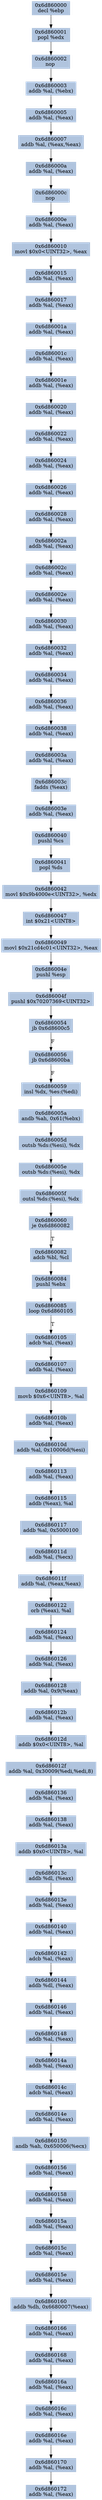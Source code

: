 digraph G {
node[shape=rectangle,style=filled,fillcolor=lightsteelblue,color=lightsteelblue]
bgcolor="transparent"
a0x6d860000decl_ebp[label="0x6d860000\ndecl %ebp"];
a0x6d860001popl_edx[label="0x6d860001\npopl %edx"];
a0x6d860002nop_[label="0x6d860002\nnop "];
a0x6d860003addb_al_ebx_[label="0x6d860003\naddb %al, (%ebx)"];
a0x6d860005addb_al_eax_[label="0x6d860005\naddb %al, (%eax)"];
a0x6d860007addb_al_eaxeax_[label="0x6d860007\naddb %al, (%eax,%eax)"];
a0x6d86000aaddb_al_eax_[label="0x6d86000a\naddb %al, (%eax)"];
a0x6d86000cnop_[label="0x6d86000c\nnop "];
a0x6d86000eaddb_al_eax_[label="0x6d86000e\naddb %al, (%eax)"];
a0x6d860010movl_0x0UINT32_eax[label="0x6d860010\nmovl $0x0<UINT32>, %eax"];
a0x6d860015addb_al_eax_[label="0x6d860015\naddb %al, (%eax)"];
a0x6d860017addb_al_eax_[label="0x6d860017\naddb %al, (%eax)"];
a0x6d86001aaddb_al_eax_[label="0x6d86001a\naddb %al, (%eax)"];
a0x6d86001caddb_al_eax_[label="0x6d86001c\naddb %al, (%eax)"];
a0x6d86001eaddb_al_eax_[label="0x6d86001e\naddb %al, (%eax)"];
a0x6d860020addb_al_eax_[label="0x6d860020\naddb %al, (%eax)"];
a0x6d860022addb_al_eax_[label="0x6d860022\naddb %al, (%eax)"];
a0x6d860024addb_al_eax_[label="0x6d860024\naddb %al, (%eax)"];
a0x6d860026addb_al_eax_[label="0x6d860026\naddb %al, (%eax)"];
a0x6d860028addb_al_eax_[label="0x6d860028\naddb %al, (%eax)"];
a0x6d86002aaddb_al_eax_[label="0x6d86002a\naddb %al, (%eax)"];
a0x6d86002caddb_al_eax_[label="0x6d86002c\naddb %al, (%eax)"];
a0x6d86002eaddb_al_eax_[label="0x6d86002e\naddb %al, (%eax)"];
a0x6d860030addb_al_eax_[label="0x6d860030\naddb %al, (%eax)"];
a0x6d860032addb_al_eax_[label="0x6d860032\naddb %al, (%eax)"];
a0x6d860034addb_al_eax_[label="0x6d860034\naddb %al, (%eax)"];
a0x6d860036addb_al_eax_[label="0x6d860036\naddb %al, (%eax)"];
a0x6d860038addb_al_eax_[label="0x6d860038\naddb %al, (%eax)"];
a0x6d86003aaddb_al_eax_[label="0x6d86003a\naddb %al, (%eax)"];
a0x6d86003cfadds_eax_[label="0x6d86003c\nfadds (%eax)"];
a0x6d86003eaddb_al_eax_[label="0x6d86003e\naddb %al, (%eax)"];
a0x6d860040pushl_cs[label="0x6d860040\npushl %cs"];
a0x6d860041popl_ds[label="0x6d860041\npopl %ds"];
a0x6d860042movl_0x9b4000eUINT32_edx[label="0x6d860042\nmovl $0x9b4000e<UINT32>, %edx"];
a0x6d860047int_0x21UINT8[label="0x6d860047\nint $0x21<UINT8>"];
a0x6d860049movl_0x21cd4c01UINT32_eax[label="0x6d860049\nmovl $0x21cd4c01<UINT32>, %eax"];
a0x6d86004epushl_esp[label="0x6d86004e\npushl %esp"];
a0x6d86004fpushl_0x70207369UINT32[label="0x6d86004f\npushl $0x70207369<UINT32>"];
a0x6d860054jb_0x6d8600c5[label="0x6d860054\njb 0x6d8600c5"];
a0x6d860056jb_0x6d8600ba[label="0x6d860056\njb 0x6d8600ba"];
a0x6d860059insl_dx_es_edi_[label="0x6d860059\ninsl %dx, %es:(%edi)"];
a0x6d86005aandb_ah_0x61ebx_[label="0x6d86005a\nandb %ah, 0x61(%ebx)"];
a0x6d86005doutsb_ds_esi__dx[label="0x6d86005d\noutsb %ds:(%esi), %dx"];
a0x6d86005eoutsb_ds_esi__dx[label="0x6d86005e\noutsb %ds:(%esi), %dx"];
a0x6d86005foutsl_ds_esi__dx[label="0x6d86005f\noutsl %ds:(%esi), %dx"];
a0x6d860060je_0x6d860082[label="0x6d860060\nje 0x6d860082"];
a0x6d860082adcb_bl_cl[label="0x6d860082\nadcb %bl, %cl"];
a0x6d860084pushl_ebx[label="0x6d860084\npushl %ebx"];
a0x6d860085loop_0x6d860105[label="0x6d860085\nloop 0x6d860105"];
a0x6d860105adcb_al_eax_[label="0x6d860105\nadcb %al, (%eax)"];
a0x6d860107addb_al_eax_[label="0x6d860107\naddb %al, (%eax)"];
a0x6d860109movb_0x6UINT8_al[label="0x6d860109\nmovb $0x6<UINT8>, %al"];
a0x6d86010baddb_al_eax_[label="0x6d86010b\naddb %al, (%eax)"];
a0x6d86010daddb_al_0x10006desi_[label="0x6d86010d\naddb %al, 0x10006d(%esi)"];
a0x6d860113addb_al_eax_[label="0x6d860113\naddb %al, (%eax)"];
a0x6d860115addb_eax__al[label="0x6d860115\naddb (%eax), %al"];
a0x6d860117addb_al_0x5000100[label="0x6d860117\naddb %al, 0x5000100"];
a0x6d86011daddb_al_ecx_[label="0x6d86011d\naddb %al, (%ecx)"];
a0x6d86011faddb_al_eaxeax_[label="0x6d86011f\naddb %al, (%eax,%eax)"];
a0x6d860122orb_eax__al[label="0x6d860122\norb (%eax), %al"];
a0x6d860124addb_al_eax_[label="0x6d860124\naddb %al, (%eax)"];
a0x6d860126addb_al_eax_[label="0x6d860126\naddb %al, (%eax)"];
a0x6d860128addb_al_0x9eax_[label="0x6d860128\naddb %al, 0x9(%eax)"];
a0x6d86012baddb_al_eax_[label="0x6d86012b\naddb %al, (%eax)"];
a0x6d86012daddb_0x0UINT8_al[label="0x6d86012d\naddb $0x0<UINT8>, %al"];
a0x6d86012faddb_al_0x30009ediedi8_[label="0x6d86012f\naddb %al, 0x30009(%edi,%edi,8)"];
a0x6d860136addb_al_eax_[label="0x6d860136\naddb %al, (%eax)"];
a0x6d860138addb_al_eax_[label="0x6d860138\naddb %al, (%eax)"];
a0x6d86013aaddb_0x0UINT8_al[label="0x6d86013a\naddb $0x0<UINT8>, %al"];
a0x6d86013caddb_dl_eax_[label="0x6d86013c\naddb %dl, (%eax)"];
a0x6d86013eaddb_al_eax_[label="0x6d86013e\naddb %al, (%eax)"];
a0x6d860140addb_al_eax_[label="0x6d860140\naddb %al, (%eax)"];
a0x6d860142adcb_al_eax_[label="0x6d860142\nadcb %al, (%eax)"];
a0x6d860144addb_dl_eax_[label="0x6d860144\naddb %dl, (%eax)"];
a0x6d860146addb_al_eax_[label="0x6d860146\naddb %al, (%eax)"];
a0x6d860148addb_al_eax_[label="0x6d860148\naddb %al, (%eax)"];
a0x6d86014aaddb_al_eax_[label="0x6d86014a\naddb %al, (%eax)"];
a0x6d86014cadcb_al_eax_[label="0x6d86014c\nadcb %al, (%eax)"];
a0x6d86014eaddb_al_eax_[label="0x6d86014e\naddb %al, (%eax)"];
a0x6d860150andb_ah_0x650006ecx_[label="0x6d860150\nandb %ah, 0x650006(%ecx)"];
a0x6d860156addb_al_eax_[label="0x6d860156\naddb %al, (%eax)"];
a0x6d860158addb_al_eax_[label="0x6d860158\naddb %al, (%eax)"];
a0x6d86015aaddb_al_eax_[label="0x6d86015a\naddb %al, (%eax)"];
a0x6d86015caddb_al_eax_[label="0x6d86015c\naddb %al, (%eax)"];
a0x6d86015eaddb_al_eax_[label="0x6d86015e\naddb %al, (%eax)"];
a0x6d860160addb_dh_0x6680007eax_[label="0x6d860160\naddb %dh, 0x6680007(%eax)"];
a0x6d860166addb_al_eax_[label="0x6d860166\naddb %al, (%eax)"];
a0x6d860168addb_al_eax_[label="0x6d860168\naddb %al, (%eax)"];
a0x6d86016aaddb_al_eax_[label="0x6d86016a\naddb %al, (%eax)"];
a0x6d86016caddb_al_eax_[label="0x6d86016c\naddb %al, (%eax)"];
a0x6d86016eaddb_al_eax_[label="0x6d86016e\naddb %al, (%eax)"];
a0x6d860170addb_al_eax_[label="0x6d860170\naddb %al, (%eax)"];
a0x6d860172addb_al_eax_[label="0x6d860172\naddb %al, (%eax)"];
a0x6d860000decl_ebp -> a0x6d860001popl_edx [color="#000000"];
a0x6d860001popl_edx -> a0x6d860002nop_ [color="#000000"];
a0x6d860002nop_ -> a0x6d860003addb_al_ebx_ [color="#000000"];
a0x6d860003addb_al_ebx_ -> a0x6d860005addb_al_eax_ [color="#000000"];
a0x6d860005addb_al_eax_ -> a0x6d860007addb_al_eaxeax_ [color="#000000"];
a0x6d860007addb_al_eaxeax_ -> a0x6d86000aaddb_al_eax_ [color="#000000"];
a0x6d86000aaddb_al_eax_ -> a0x6d86000cnop_ [color="#000000"];
a0x6d86000cnop_ -> a0x6d86000eaddb_al_eax_ [color="#000000"];
a0x6d86000eaddb_al_eax_ -> a0x6d860010movl_0x0UINT32_eax [color="#000000"];
a0x6d860010movl_0x0UINT32_eax -> a0x6d860015addb_al_eax_ [color="#000000"];
a0x6d860015addb_al_eax_ -> a0x6d860017addb_al_eax_ [color="#000000"];
a0x6d860017addb_al_eax_ -> a0x6d86001aaddb_al_eax_ [color="#000000"];
a0x6d86001aaddb_al_eax_ -> a0x6d86001caddb_al_eax_ [color="#000000"];
a0x6d86001caddb_al_eax_ -> a0x6d86001eaddb_al_eax_ [color="#000000"];
a0x6d86001eaddb_al_eax_ -> a0x6d860020addb_al_eax_ [color="#000000"];
a0x6d860020addb_al_eax_ -> a0x6d860022addb_al_eax_ [color="#000000"];
a0x6d860022addb_al_eax_ -> a0x6d860024addb_al_eax_ [color="#000000"];
a0x6d860024addb_al_eax_ -> a0x6d860026addb_al_eax_ [color="#000000"];
a0x6d860026addb_al_eax_ -> a0x6d860028addb_al_eax_ [color="#000000"];
a0x6d860028addb_al_eax_ -> a0x6d86002aaddb_al_eax_ [color="#000000"];
a0x6d86002aaddb_al_eax_ -> a0x6d86002caddb_al_eax_ [color="#000000"];
a0x6d86002caddb_al_eax_ -> a0x6d86002eaddb_al_eax_ [color="#000000"];
a0x6d86002eaddb_al_eax_ -> a0x6d860030addb_al_eax_ [color="#000000"];
a0x6d860030addb_al_eax_ -> a0x6d860032addb_al_eax_ [color="#000000"];
a0x6d860032addb_al_eax_ -> a0x6d860034addb_al_eax_ [color="#000000"];
a0x6d860034addb_al_eax_ -> a0x6d860036addb_al_eax_ [color="#000000"];
a0x6d860036addb_al_eax_ -> a0x6d860038addb_al_eax_ [color="#000000"];
a0x6d860038addb_al_eax_ -> a0x6d86003aaddb_al_eax_ [color="#000000"];
a0x6d86003aaddb_al_eax_ -> a0x6d86003cfadds_eax_ [color="#000000"];
a0x6d86003cfadds_eax_ -> a0x6d86003eaddb_al_eax_ [color="#000000"];
a0x6d86003eaddb_al_eax_ -> a0x6d860040pushl_cs [color="#000000"];
a0x6d860040pushl_cs -> a0x6d860041popl_ds [color="#000000"];
a0x6d860041popl_ds -> a0x6d860042movl_0x9b4000eUINT32_edx [color="#000000"];
a0x6d860042movl_0x9b4000eUINT32_edx -> a0x6d860047int_0x21UINT8 [color="#000000"];
a0x6d860047int_0x21UINT8 -> a0x6d860049movl_0x21cd4c01UINT32_eax [color="#000000"];
a0x6d860049movl_0x21cd4c01UINT32_eax -> a0x6d86004epushl_esp [color="#000000"];
a0x6d86004epushl_esp -> a0x6d86004fpushl_0x70207369UINT32 [color="#000000"];
a0x6d86004fpushl_0x70207369UINT32 -> a0x6d860054jb_0x6d8600c5 [color="#000000"];
a0x6d860054jb_0x6d8600c5 -> a0x6d860056jb_0x6d8600ba [color="#000000",label="F"];
a0x6d860056jb_0x6d8600ba -> a0x6d860059insl_dx_es_edi_ [color="#000000",label="F"];
a0x6d860059insl_dx_es_edi_ -> a0x6d86005aandb_ah_0x61ebx_ [color="#000000"];
a0x6d86005aandb_ah_0x61ebx_ -> a0x6d86005doutsb_ds_esi__dx [color="#000000"];
a0x6d86005doutsb_ds_esi__dx -> a0x6d86005eoutsb_ds_esi__dx [color="#000000"];
a0x6d86005eoutsb_ds_esi__dx -> a0x6d86005foutsl_ds_esi__dx [color="#000000"];
a0x6d86005foutsl_ds_esi__dx -> a0x6d860060je_0x6d860082 [color="#000000"];
a0x6d860060je_0x6d860082 -> a0x6d860082adcb_bl_cl [color="#000000",label="T"];
a0x6d860082adcb_bl_cl -> a0x6d860084pushl_ebx [color="#000000"];
a0x6d860084pushl_ebx -> a0x6d860085loop_0x6d860105 [color="#000000"];
a0x6d860085loop_0x6d860105 -> a0x6d860105adcb_al_eax_ [color="#000000",label="T"];
a0x6d860105adcb_al_eax_ -> a0x6d860107addb_al_eax_ [color="#000000"];
a0x6d860107addb_al_eax_ -> a0x6d860109movb_0x6UINT8_al [color="#000000"];
a0x6d860109movb_0x6UINT8_al -> a0x6d86010baddb_al_eax_ [color="#000000"];
a0x6d86010baddb_al_eax_ -> a0x6d86010daddb_al_0x10006desi_ [color="#000000"];
a0x6d86010daddb_al_0x10006desi_ -> a0x6d860113addb_al_eax_ [color="#000000"];
a0x6d860113addb_al_eax_ -> a0x6d860115addb_eax__al [color="#000000"];
a0x6d860115addb_eax__al -> a0x6d860117addb_al_0x5000100 [color="#000000"];
a0x6d860117addb_al_0x5000100 -> a0x6d86011daddb_al_ecx_ [color="#000000"];
a0x6d86011daddb_al_ecx_ -> a0x6d86011faddb_al_eaxeax_ [color="#000000"];
a0x6d86011faddb_al_eaxeax_ -> a0x6d860122orb_eax__al [color="#000000"];
a0x6d860122orb_eax__al -> a0x6d860124addb_al_eax_ [color="#000000"];
a0x6d860124addb_al_eax_ -> a0x6d860126addb_al_eax_ [color="#000000"];
a0x6d860126addb_al_eax_ -> a0x6d860128addb_al_0x9eax_ [color="#000000"];
a0x6d860128addb_al_0x9eax_ -> a0x6d86012baddb_al_eax_ [color="#000000"];
a0x6d86012baddb_al_eax_ -> a0x6d86012daddb_0x0UINT8_al [color="#000000"];
a0x6d86012daddb_0x0UINT8_al -> a0x6d86012faddb_al_0x30009ediedi8_ [color="#000000"];
a0x6d86012faddb_al_0x30009ediedi8_ -> a0x6d860136addb_al_eax_ [color="#000000"];
a0x6d860136addb_al_eax_ -> a0x6d860138addb_al_eax_ [color="#000000"];
a0x6d860138addb_al_eax_ -> a0x6d86013aaddb_0x0UINT8_al [color="#000000"];
a0x6d86013aaddb_0x0UINT8_al -> a0x6d86013caddb_dl_eax_ [color="#000000"];
a0x6d86013caddb_dl_eax_ -> a0x6d86013eaddb_al_eax_ [color="#000000"];
a0x6d86013eaddb_al_eax_ -> a0x6d860140addb_al_eax_ [color="#000000"];
a0x6d860140addb_al_eax_ -> a0x6d860142adcb_al_eax_ [color="#000000"];
a0x6d860142adcb_al_eax_ -> a0x6d860144addb_dl_eax_ [color="#000000"];
a0x6d860144addb_dl_eax_ -> a0x6d860146addb_al_eax_ [color="#000000"];
a0x6d860146addb_al_eax_ -> a0x6d860148addb_al_eax_ [color="#000000"];
a0x6d860148addb_al_eax_ -> a0x6d86014aaddb_al_eax_ [color="#000000"];
a0x6d86014aaddb_al_eax_ -> a0x6d86014cadcb_al_eax_ [color="#000000"];
a0x6d86014cadcb_al_eax_ -> a0x6d86014eaddb_al_eax_ [color="#000000"];
a0x6d86014eaddb_al_eax_ -> a0x6d860150andb_ah_0x650006ecx_ [color="#000000"];
a0x6d860150andb_ah_0x650006ecx_ -> a0x6d860156addb_al_eax_ [color="#000000"];
a0x6d860156addb_al_eax_ -> a0x6d860158addb_al_eax_ [color="#000000"];
a0x6d860158addb_al_eax_ -> a0x6d86015aaddb_al_eax_ [color="#000000"];
a0x6d86015aaddb_al_eax_ -> a0x6d86015caddb_al_eax_ [color="#000000"];
a0x6d86015caddb_al_eax_ -> a0x6d86015eaddb_al_eax_ [color="#000000"];
a0x6d86015eaddb_al_eax_ -> a0x6d860160addb_dh_0x6680007eax_ [color="#000000"];
a0x6d860160addb_dh_0x6680007eax_ -> a0x6d860166addb_al_eax_ [color="#000000"];
a0x6d860166addb_al_eax_ -> a0x6d860168addb_al_eax_ [color="#000000"];
a0x6d860168addb_al_eax_ -> a0x6d86016aaddb_al_eax_ [color="#000000"];
a0x6d86016aaddb_al_eax_ -> a0x6d86016caddb_al_eax_ [color="#000000"];
a0x6d86016caddb_al_eax_ -> a0x6d86016eaddb_al_eax_ [color="#000000"];
a0x6d86016eaddb_al_eax_ -> a0x6d860170addb_al_eax_ [color="#000000"];
a0x6d860170addb_al_eax_ -> a0x6d860172addb_al_eax_ [color="#000000"];
}
